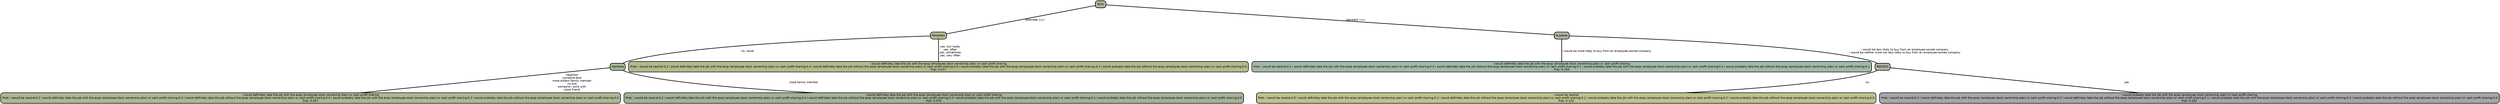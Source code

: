 graph Tree {
node [shape=box, style="filled, rounded",color="black",penwidth="3",fontcolor="black",                 fontname=helvetica] ;
graph [ranksep="0 equally", splines=straight,                 bgcolor=transparent, dpi=200] ;
edge [fontname=helvetica, color=black] ;
0 [label="i would definitely take the job with the esop (employee stock ownership plan) or cash profit sharing
Prob: i would be neutral:0.2 i would definitely take the job with the esop (employee stock ownership plan) or cash profit sharing:0.4 i would definitely take the job without the esop (employee stock ownership plan) or cash profit sharing:0.0 i would probably take the job with the esop (employee stock ownership plan) or cash profit sharing:0.3 i would probably take the job without the esop (employee stock ownership plan) or cash profit sharing:0.0
Frac: 0.057", fillcolor="#aab892"] ;
1 [label="hlphome", fillcolor="#a5b495"] ;
2 [label="i would definitely take the job with the esop (employee stock ownership plan) or cash profit sharing
Prob: i would be neutral:0.2 i would definitely take the job with the esop (employee stock ownership plan) or cash profit sharing:0.4 i would definitely take the job without the esop (employee stock ownership plan) or cash profit sharing:0.0 i would probably take the job with the esop (employee stock ownership plan) or cash profit sharing:0.4 i would probably take the job without the esop (employee stock ownership plan) or cash profit sharing:0.0
Frac: 0.076", fillcolor="#a2b197"] ;
3 [label="fampress", fillcolor="#acb890"] ;
4 [label="i would definitely take the job with the esop (employee stock ownership plan) or cash profit sharing
Prob: i would be neutral:0.2 i would definitely take the job with the esop (employee stock ownership plan) or cash profit sharing:0.4 i would definitely take the job without the esop (employee stock ownership plan) or cash profit sharing:0.0 i would probably take the job with the esop (employee stock ownership plan) or cash profit sharing:0.3 i would probably take the job without the esop (employee stock ownership plan) or cash profit sharing:0.0
Frac: 0.217", fillcolor="#b0bb8d"] ;
5 [label="form", fillcolor="#aab49c"] ;
6 [label="i would definitely take the job with the esop (employee stock ownership plan) or cash profit sharing
Prob: i would be neutral:0.2 i would definitely take the job with the esop (employee stock ownership plan) or cash profit sharing:0.3 i would definitely take the job without the esop (employee stock ownership plan) or cash profit sharing:0.1 i would probably take the job with the esop (employee stock ownership plan) or cash profit sharing:0.3 i would probably take the job without the esop (employee stock ownership plan) or cash profit sharing:0.1
Frac: 0.256", fillcolor="#a2b8a4"] ;
7 [label="buyesop", fillcolor="#aab2a2"] ;
8 [label="i would be neutral
Prob: i would be neutral:0.5 i would definitely take the job with the esop (employee stock ownership plan) or cash profit sharing:0.2 i would definitely take the job without the esop (employee stock ownership plan) or cash profit sharing:0.1 i would probably take the job with the esop (employee stock ownership plan) or cash profit sharing:0.2 i would probably take the job without the esop (employee stock ownership plan) or cash profit sharing:0.0
Frac: 0.133", fillcolor="#c0bf8f"] ;
9 [label="RACDIF3", fillcolor="#aeaea1"] ;
10 [label="i would probably take the job with the esop (employee stock ownership plan) or cash profit sharing
Prob: i would be neutral:0.3 i would definitely take the job with the esop (employee stock ownership plan) or cash profit sharing:0.2 i would definitely take the job without the esop (employee stock ownership plan) or cash profit sharing:0.1 i would probably take the job with the esop (employee stock ownership plan) or cash profit sharing:0.4 i would probably take the job without the esop (employee stock ownership plan) or cash profit sharing:0.0
Frac: 0.262", fillcolor="#a5a5aa"] ;
1 -- 0 [label=" neighbor\n someone else\n more distant family member\n no one\n someone i work with\n close friend",penwidth=3] ;
1 -- 2 [label=" close family member",penwidth=3] ;
3 -- 1 [label=" no, never",penwidth=3] ;
3 -- 4 [label=" yes, but rarely\n yes, often\n yes, sometimes\n yes, very often",penwidth=3] ;
5 -- 3 [label=" alternate <y>",penwidth=3] ;
5 -- 7 [label=" standard <x>",penwidth=3] ;
7 -- 6 [label=" i would be more likely to buy from an employee-owned company",penwidth=3] ;
7 -- 9 [label=" i would be less likely to buy from an employee-owned company\n i would be neither more nor less likely to buy from an employee-owned company",penwidth=3] ;
9 -- 8 [label=" no",penwidth=3] ;
9 -- 10 [label=" yes",penwidth=3] ;
{rank = same;}}